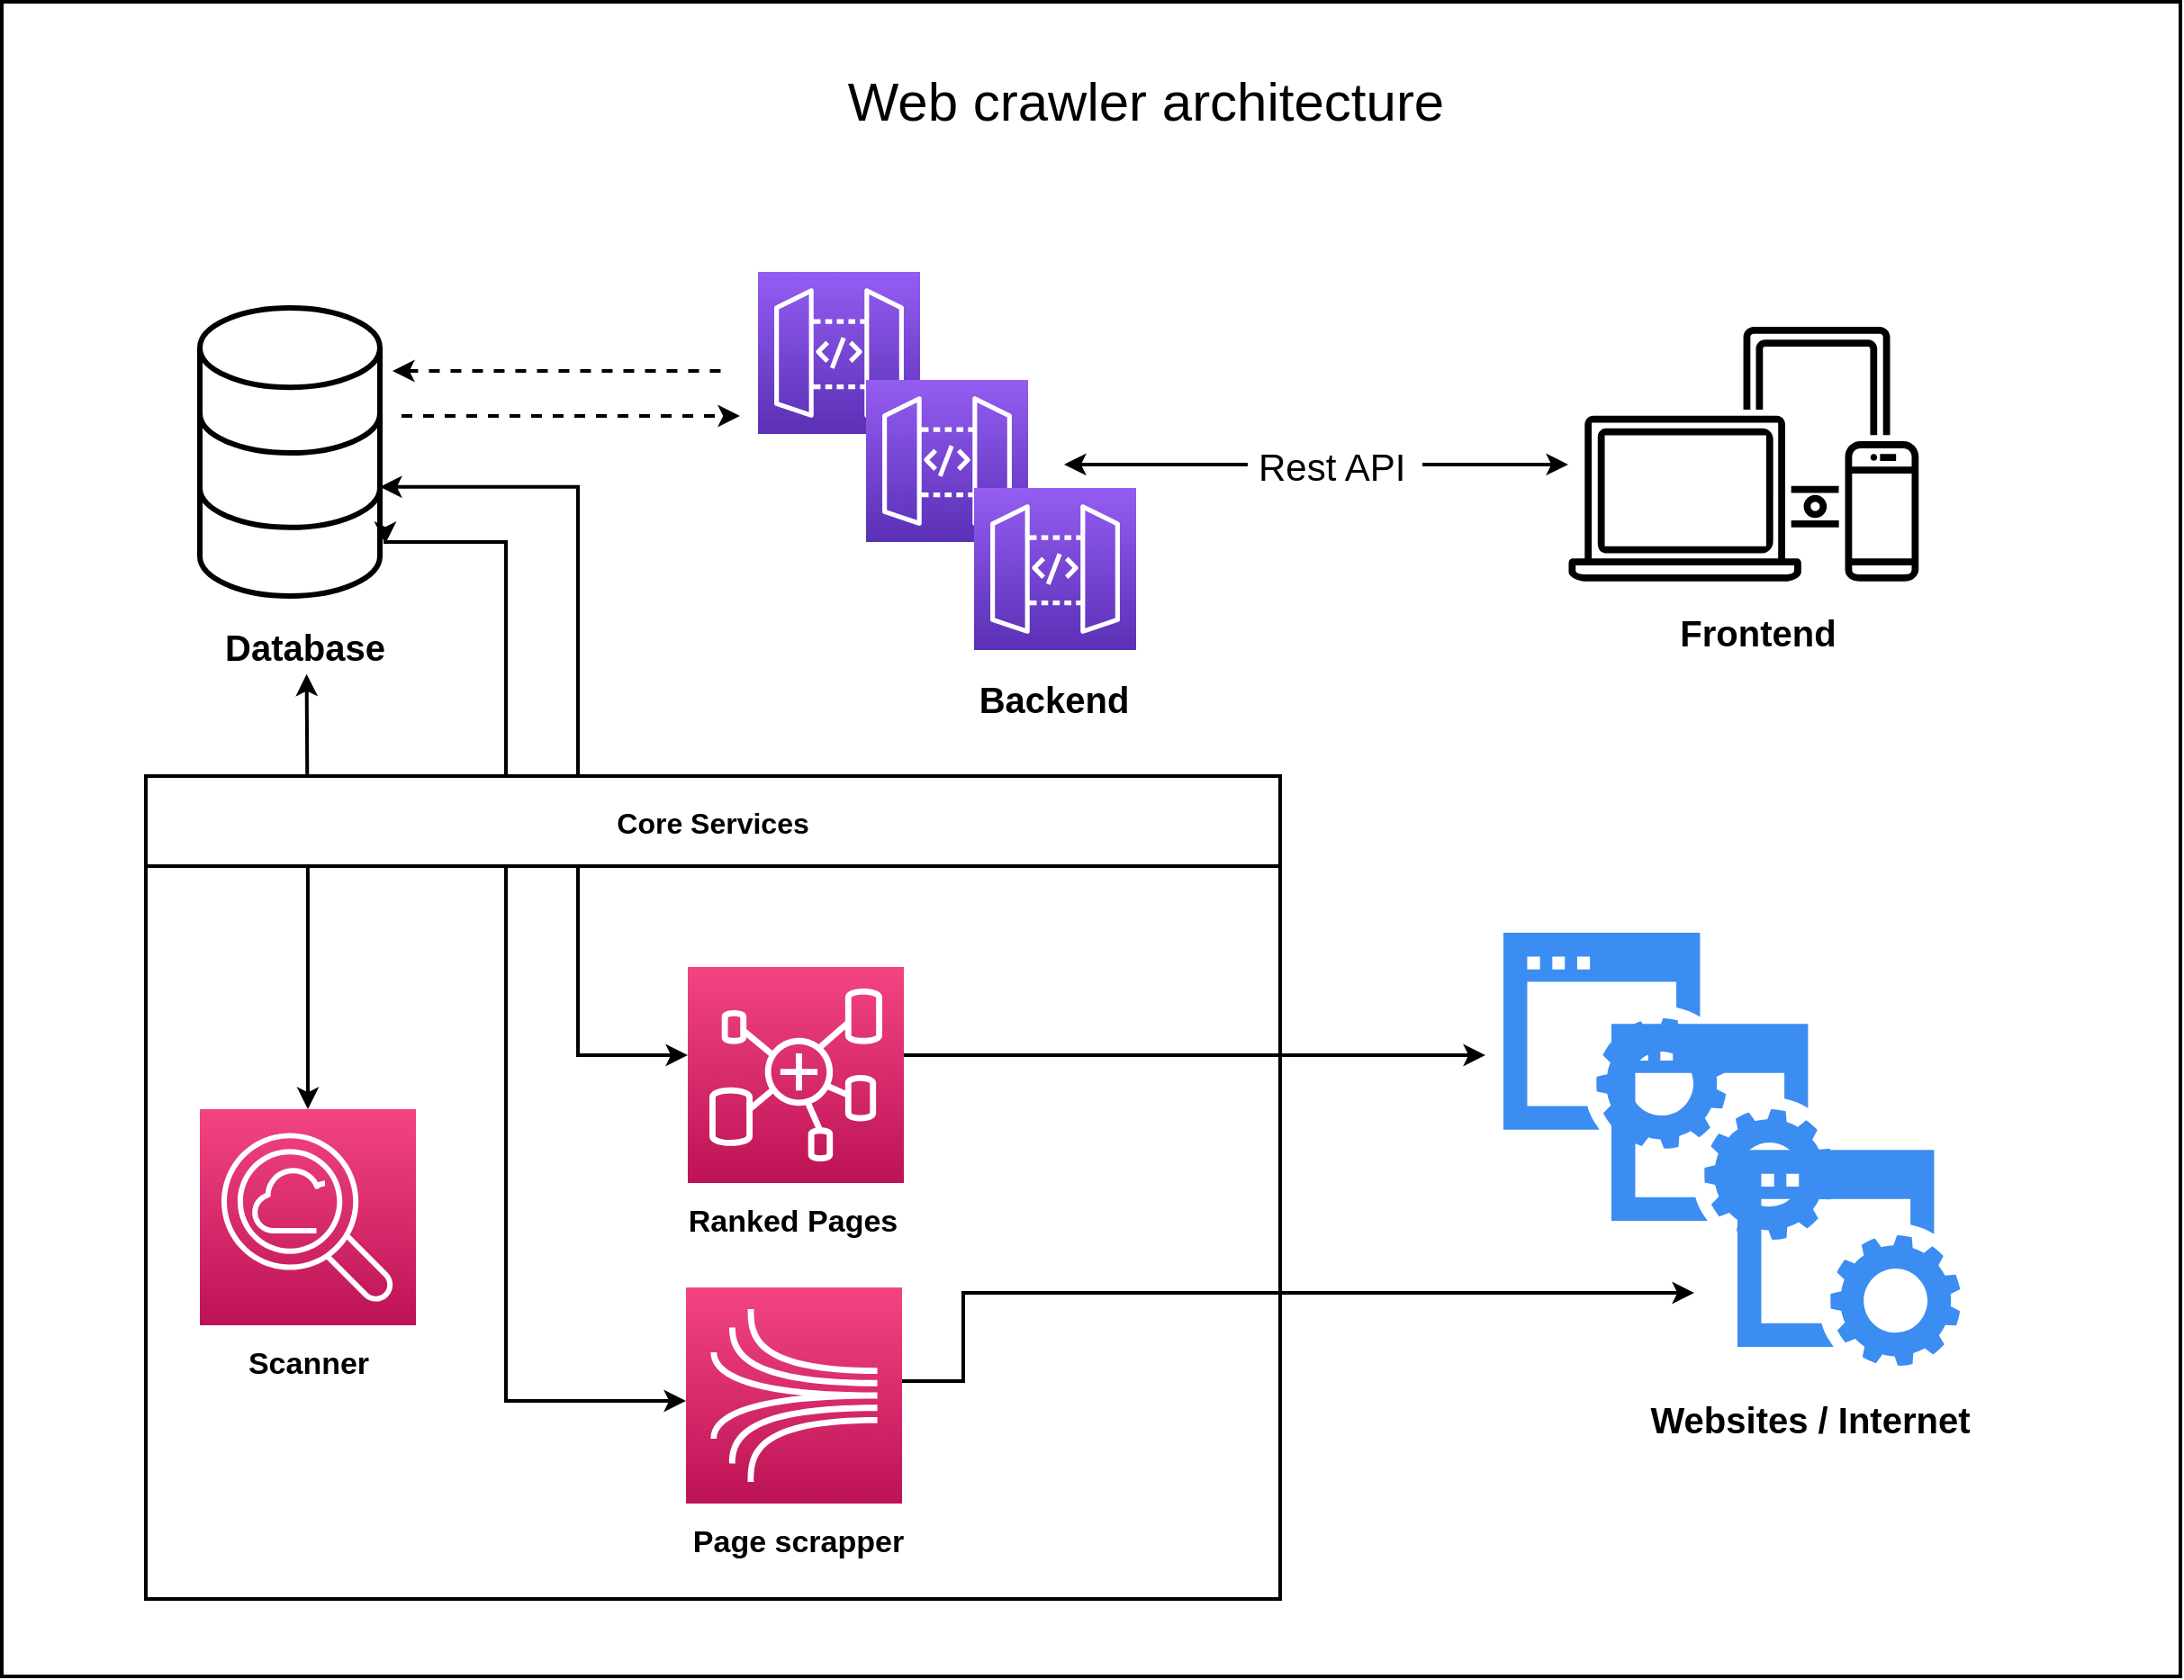 <mxfile version="14.7.8"><diagram id="HKNLBcz0OTgT9crNdWOi" name="Page-1"><mxGraphModel dx="2331" dy="1291" grid="1" gridSize="10" guides="0" tooltips="1" connect="1" arrows="1" fold="1" page="1" pageScale="1" pageWidth="4681" pageHeight="3300" background="none" math="0" shadow="0"><root><mxCell id="0"/><mxCell id="1" parent="0"/><mxCell id="-QrdbZI1YhKRBlcjV1Ha-45" style="edgeStyle=orthogonalEdgeStyle;rounded=0;orthogonalLoop=1;jettySize=auto;html=1;strokeWidth=2;startArrow=classic;startFill=1;" edge="1" parent="1"><mxGeometry relative="1" as="geometry"><mxPoint x="660" y="276.95" as="targetPoint"/><mxPoint x="940" y="276.95" as="sourcePoint"/></mxGeometry></mxCell><mxCell id="-QrdbZI1YhKRBlcjV1Ha-46" value="&lt;font style=&quot;font-size: 21px&quot;&gt;&amp;nbsp;Rest API&lt;/font&gt;&amp;nbsp;&amp;nbsp;&amp;nbsp; " style="edgeLabel;html=1;align=center;verticalAlign=middle;resizable=0;points=[];" vertex="1" connectable="0" parent="-QrdbZI1YhKRBlcjV1Ha-45"><mxGeometry x="0.143" y="1" relative="1" as="geometry"><mxPoint x="30" as="offset"/></mxGeometry></mxCell><mxCell id="-QrdbZI1YhKRBlcjV1Ha-37" value="" style="outlineConnect=0;dashed=0;verticalLabelPosition=bottom;verticalAlign=top;align=center;html=1;fontSize=12;fontStyle=0;aspect=fixed;shape=mxgraph.aws4.illustration_devices;pointerEvents=1;rounded=0;fillColor=#000000;strokeWidth=0;" vertex="1" parent="1"><mxGeometry x="940" y="200" width="194.38" height="141.9" as="geometry"/></mxCell><mxCell id="-QrdbZI1YhKRBlcjV1Ha-41" value="&lt;b&gt;&lt;font style=&quot;font-size: 20px&quot;&gt;Frontend&lt;/font&gt;&lt;/b&gt;" style="text;html=1;align=center;verticalAlign=middle;resizable=0;points=[];autosize=1;strokeColor=none;" vertex="1" parent="1"><mxGeometry x="995" y="360" width="100" height="20" as="geometry"/></mxCell><mxCell id="-QrdbZI1YhKRBlcjV1Ha-51" value="" style="points=[[0,0,0],[0.25,0,0],[0.5,0,0],[0.75,0,0],[1,0,0],[0,1,0],[0.25,1,0],[0.5,1,0],[0.75,1,0],[1,1,0],[0,0.25,0],[0,0.5,0],[0,0.75,0],[1,0.25,0],[1,0.5,0],[1,0.75,0]];outlineConnect=0;fontColor=#232F3E;gradientColor=#945DF2;gradientDirection=north;fillColor=#5A30B5;strokeColor=#ffffff;dashed=0;verticalLabelPosition=bottom;verticalAlign=top;align=center;html=1;fontSize=12;fontStyle=0;aspect=fixed;shape=mxgraph.aws4.resourceIcon;resIcon=mxgraph.aws4.api_gateway;rounded=0;" vertex="1" parent="1"><mxGeometry x="490" y="170" width="90" height="90" as="geometry"/></mxCell><mxCell id="-QrdbZI1YhKRBlcjV1Ha-52" value="" style="points=[[0,0,0],[0.25,0,0],[0.5,0,0],[0.75,0,0],[1,0,0],[0,1,0],[0.25,1,0],[0.5,1,0],[0.75,1,0],[1,1,0],[0,0.25,0],[0,0.5,0],[0,0.75,0],[1,0.25,0],[1,0.5,0],[1,0.75,0]];outlineConnect=0;fontColor=#232F3E;gradientColor=#945DF2;gradientDirection=north;fillColor=#5A30B5;strokeColor=#ffffff;dashed=0;verticalLabelPosition=bottom;verticalAlign=top;align=center;html=1;fontSize=12;fontStyle=0;aspect=fixed;shape=mxgraph.aws4.resourceIcon;resIcon=mxgraph.aws4.api_gateway;rounded=0;" vertex="1" parent="1"><mxGeometry x="550" y="230" width="90" height="90" as="geometry"/></mxCell><mxCell id="-QrdbZI1YhKRBlcjV1Ha-53" value="" style="points=[[0,0,0],[0.25,0,0],[0.5,0,0],[0.75,0,0],[1,0,0],[0,1,0],[0.25,1,0],[0.5,1,0],[0.75,1,0],[1,1,0],[0,0.25,0],[0,0.5,0],[0,0.75,0],[1,0.25,0],[1,0.5,0],[1,0.75,0]];outlineConnect=0;fontColor=#232F3E;gradientColor=#945DF2;gradientDirection=north;fillColor=#5A30B5;strokeColor=#ffffff;dashed=0;verticalLabelPosition=bottom;verticalAlign=top;align=center;html=1;fontSize=12;fontStyle=0;aspect=fixed;shape=mxgraph.aws4.resourceIcon;resIcon=mxgraph.aws4.api_gateway;rounded=0;" vertex="1" parent="1"><mxGeometry x="610" y="290" width="90" height="90" as="geometry"/></mxCell><mxCell id="-QrdbZI1YhKRBlcjV1Ha-55" value="&lt;b&gt;&lt;font style=&quot;font-size: 20px&quot;&gt;Backend&lt;/font&gt;&lt;/b&gt;" style="text;html=1;align=center;verticalAlign=middle;resizable=0;points=[];autosize=1;strokeColor=none;" vertex="1" parent="1"><mxGeometry x="604" y="397" width="100" height="20" as="geometry"/></mxCell><mxCell id="-QrdbZI1YhKRBlcjV1Ha-58" value="&lt;b&gt;&lt;font style=&quot;font-size: 20px&quot;&gt;Database&lt;/font&gt;&lt;/b&gt;" style="text;html=1;align=center;verticalAlign=middle;resizable=0;points=[];autosize=1;strokeColor=none;" vertex="1" parent="1"><mxGeometry x="188" y="368" width="100" height="20" as="geometry"/></mxCell><mxCell id="-QrdbZI1YhKRBlcjV1Ha-66" value="" style="html=1;verticalLabelPosition=bottom;align=center;labelBackgroundColor=#ffffff;verticalAlign=top;strokeWidth=3;shadow=0;dashed=0;shape=mxgraph.ios7.icons.data;rounded=0;fillColor=none;" vertex="1" parent="1"><mxGeometry x="180" y="190" width="100" height="160" as="geometry"/></mxCell><mxCell id="-QrdbZI1YhKRBlcjV1Ha-67" value="" style="endArrow=classic;html=1;strokeWidth=2;dashed=1;" edge="1" parent="1"><mxGeometry width="50" height="50" relative="1" as="geometry"><mxPoint x="292" y="250" as="sourcePoint"/><mxPoint x="480" y="250" as="targetPoint"/></mxGeometry></mxCell><mxCell id="-QrdbZI1YhKRBlcjV1Ha-68" value="" style="endArrow=none;html=1;startArrow=classic;startFill=1;endFill=0;strokeWidth=2;dashed=1;" edge="1" parent="1"><mxGeometry width="50" height="50" relative="1" as="geometry"><mxPoint x="287" y="225" as="sourcePoint"/><mxPoint x="473" y="225" as="targetPoint"/></mxGeometry></mxCell><mxCell id="-QrdbZI1YhKRBlcjV1Ha-90" style="edgeStyle=orthogonalEdgeStyle;rounded=0;orthogonalLoop=1;jettySize=auto;html=1;fontSize=16;startArrow=classic;startFill=1;endArrow=classic;endFill=1;strokeWidth=2;entryX=0.513;entryY=1.267;entryDx=0;entryDy=0;entryPerimeter=0;" edge="1" parent="1" source="-QrdbZI1YhKRBlcjV1Ha-72" target="-QrdbZI1YhKRBlcjV1Ha-58"><mxGeometry relative="1" as="geometry"><mxPoint x="240" y="410" as="targetPoint"/></mxGeometry></mxCell><mxCell id="-QrdbZI1YhKRBlcjV1Ha-72" value="" style="points=[[0,0,0],[0.25,0,0],[0.5,0,0],[0.75,0,0],[1,0,0],[0,1,0],[0.25,1,0],[0.5,1,0],[0.75,1,0],[1,1,0],[0,0.25,0],[0,0.5,0],[0,0.75,0],[1,0.25,0],[1,0.5,0],[1,0.75,0]];outlineConnect=0;fontColor=#232F3E;gradientDirection=north;strokeColor=#ffffff;dashed=0;verticalLabelPosition=bottom;verticalAlign=top;align=center;html=1;fontSize=12;fontStyle=0;aspect=fixed;shape=mxgraph.aws4.resourceIcon;resIcon=mxgraph.aws4.cloudsearch2;rounded=0;gradientColor=#F34482;fillColor=#BC1356;" vertex="1" parent="1"><mxGeometry x="180" y="635" width="120" height="120" as="geometry"/></mxCell><mxCell id="-QrdbZI1YhKRBlcjV1Ha-86" style="edgeStyle=orthogonalEdgeStyle;rounded=0;orthogonalLoop=1;jettySize=auto;html=1;startArrow=none;startFill=0;endArrow=classic;endFill=1;strokeWidth=2;" edge="1" parent="1" source="-QrdbZI1YhKRBlcjV1Ha-77"><mxGeometry relative="1" as="geometry"><mxPoint x="894" y="605" as="targetPoint"/><Array as="points"><mxPoint x="764" y="605"/><mxPoint x="764" y="605"/></Array></mxGeometry></mxCell><mxCell id="-QrdbZI1YhKRBlcjV1Ha-91" style="edgeStyle=orthogonalEdgeStyle;rounded=0;orthogonalLoop=1;jettySize=auto;html=1;fontSize=16;startArrow=classic;startFill=1;endArrow=classic;endFill=1;strokeWidth=2;entryX=1;entryY=0.69;entryDx=0;entryDy=0;entryPerimeter=0;" edge="1" parent="1"><mxGeometry relative="1" as="geometry"><mxPoint x="280" y="289.4" as="targetPoint"/><mxPoint x="451" y="605" as="sourcePoint"/><Array as="points"><mxPoint x="390" y="605"/><mxPoint x="390" y="289"/></Array></mxGeometry></mxCell><mxCell id="-QrdbZI1YhKRBlcjV1Ha-77" value="" style="points=[[0,0,0],[0.25,0,0],[0.5,0,0],[0.75,0,0],[1,0,0],[0,1,0],[0.25,1,0],[0.5,1,0],[0.75,1,0],[1,1,0],[0,0.25,0],[0,0.5,0],[0,0.75,0],[1,0.25,0],[1,0.5,0],[1,0.75,0]];outlineConnect=0;fontColor=#232F3E;gradientDirection=north;strokeColor=#ffffff;dashed=0;verticalLabelPosition=bottom;verticalAlign=top;align=center;html=1;fontSize=12;fontStyle=0;aspect=fixed;shape=mxgraph.aws4.resourceIcon;resIcon=mxgraph.aws4.glue_elastic_views;rounded=0;fillColor=#BC1356;gradientColor=#F34482;" vertex="1" parent="1"><mxGeometry x="451" y="556" width="120" height="120" as="geometry"/></mxCell><mxCell id="-QrdbZI1YhKRBlcjV1Ha-87" style="edgeStyle=orthogonalEdgeStyle;rounded=0;orthogonalLoop=1;jettySize=auto;html=1;startArrow=none;startFill=0;endArrow=classic;endFill=1;strokeWidth=2;" edge="1" parent="1" source="-QrdbZI1YhKRBlcjV1Ha-78"><mxGeometry relative="1" as="geometry"><mxPoint x="1010" y="737" as="targetPoint"/><Array as="points"><mxPoint x="604" y="786"/><mxPoint x="604" y="737"/></Array></mxGeometry></mxCell><mxCell id="-QrdbZI1YhKRBlcjV1Ha-92" style="edgeStyle=orthogonalEdgeStyle;rounded=0;orthogonalLoop=1;jettySize=auto;html=1;fontSize=16;startArrow=classic;startFill=1;endArrow=classic;endFill=1;strokeWidth=2;" edge="1" parent="1" source="-QrdbZI1YhKRBlcjV1Ha-78"><mxGeometry relative="1" as="geometry"><mxPoint x="283" y="321" as="targetPoint"/><Array as="points"><mxPoint x="350" y="797"/><mxPoint x="350" y="320"/></Array></mxGeometry></mxCell><mxCell id="-QrdbZI1YhKRBlcjV1Ha-78" value="" style="points=[[0,0,0],[0.25,0,0],[0.5,0,0],[0.75,0,0],[1,0,0],[0,1,0],[0.25,1,0],[0.5,1,0],[0.75,1,0],[1,1,0],[0,0.25,0],[0,0.5,0],[0,0.75,0],[1,0.25,0],[1,0.5,0],[1,0.75,0]];outlineConnect=0;fontColor=#232F3E;gradientDirection=north;strokeColor=#ffffff;dashed=0;verticalLabelPosition=bottom;verticalAlign=top;align=center;html=1;fontSize=12;fontStyle=0;aspect=fixed;shape=mxgraph.aws4.resourceIcon;resIcon=mxgraph.aws4.kinesis;rounded=0;fillColor=#BC1356;gradientColor=#F34482;" vertex="1" parent="1"><mxGeometry x="450" y="734" width="120" height="120" as="geometry"/></mxCell><mxCell id="-QrdbZI1YhKRBlcjV1Ha-79" value="&lt;b&gt;&lt;font style=&quot;font-size: 17px&quot;&gt;Page scrapper&lt;/font&gt;&lt;/b&gt;" style="text;html=1;align=center;verticalAlign=middle;resizable=0;points=[];autosize=1;strokeColor=none;" vertex="1" parent="1"><mxGeometry x="447" y="866" width="130" height="20" as="geometry"/></mxCell><mxCell id="-QrdbZI1YhKRBlcjV1Ha-80" value="&lt;b&gt;&lt;font style=&quot;font-size: 17px&quot;&gt;Ranked Pages&lt;/font&gt;&lt;/b&gt;" style="text;html=1;align=center;verticalAlign=middle;resizable=0;points=[];autosize=1;strokeColor=none;" vertex="1" parent="1"><mxGeometry x="444" y="688" width="130" height="20" as="geometry"/></mxCell><mxCell id="-QrdbZI1YhKRBlcjV1Ha-81" value="&lt;b&gt;&lt;font style=&quot;font-size: 17px&quot;&gt;Scanner&lt;/font&gt;&lt;/b&gt;" style="text;html=1;align=center;verticalAlign=middle;resizable=0;points=[];autosize=1;strokeColor=none;" vertex="1" parent="1"><mxGeometry x="200" y="767" width="80" height="20" as="geometry"/></mxCell><mxCell id="-QrdbZI1YhKRBlcjV1Ha-83" value="" style="html=1;aspect=fixed;strokeColor=none;shadow=0;align=center;verticalAlign=top;fillColor=#3B8DF1;shape=mxgraph.gcp2.website;rounded=0;" vertex="1" parent="1"><mxGeometry x="964" y="587.6" width="123.71" height="120" as="geometry"/></mxCell><mxCell id="-QrdbZI1YhKRBlcjV1Ha-84" value="" style="html=1;aspect=fixed;strokeColor=none;shadow=0;align=center;verticalAlign=top;fillColor=#3B8DF1;shape=mxgraph.gcp2.website;rounded=0;" vertex="1" parent="1"><mxGeometry x="1034" y="657.6" width="123.71" height="120" as="geometry"/></mxCell><mxCell id="-QrdbZI1YhKRBlcjV1Ha-85" value="" style="html=1;aspect=fixed;strokeColor=none;shadow=0;align=center;verticalAlign=top;fillColor=#3B8DF1;shape=mxgraph.gcp2.website;rounded=0;" vertex="1" parent="1"><mxGeometry x="904" y="537" width="123.71" height="120" as="geometry"/></mxCell><mxCell id="-QrdbZI1YhKRBlcjV1Ha-88" value="Core Services" style="swimlane;rounded=0;strokeWidth=2;fontSize=16;startSize=50;" vertex="1" parent="1"><mxGeometry x="150" y="450" width="630" height="457" as="geometry"/></mxCell><mxCell id="-QrdbZI1YhKRBlcjV1Ha-94" value="" style="shape=image;html=1;verticalAlign=top;verticalLabelPosition=bottom;labelBackgroundColor=#ffffff;imageAspect=0;aspect=fixed;image=https://cdn0.iconfinder.com/data/icons/social-media-2104/24/social_media_social_media_logo_docker-128.png;rounded=0;fontSize=16;strokeColor=#000000;strokeWidth=2;fillColor=#BC1356;gradientColor=#F34482;" vertex="1" parent="-QrdbZI1YhKRBlcjV1Ha-88"><mxGeometry x="550" y="60" width="58" height="58" as="geometry"/></mxCell><mxCell id="-QrdbZI1YhKRBlcjV1Ha-89" value="&lt;b&gt;&lt;font style=&quot;font-size: 20px&quot;&gt;Websites / Internet&lt;br&gt;&lt;/font&gt;&lt;/b&gt;" style="text;html=1;align=center;verticalAlign=middle;resizable=0;points=[];autosize=1;strokeColor=none;fontSize=14;" vertex="1" parent="1"><mxGeometry x="979" y="797" width="190" height="20" as="geometry"/></mxCell><mxCell id="-QrdbZI1YhKRBlcjV1Ha-95" value="" style="shape=image;html=1;verticalAlign=top;verticalLabelPosition=bottom;labelBackgroundColor=#ffffff;imageAspect=0;aspect=fixed;image=https://cdn0.iconfinder.com/data/icons/social-media-2104/24/social_media_social_media_logo_docker-128.png;rounded=0;fontSize=16;strokeColor=#000000;strokeWidth=2;fillColor=#BC1356;gradientColor=#F34482;" vertex="1" parent="1"><mxGeometry x="620" y="160" width="58" height="58" as="geometry"/></mxCell><mxCell id="-QrdbZI1YhKRBlcjV1Ha-96" value="&lt;font style=&quot;font-size: 30px&quot;&gt;Web crawler architecture&lt;/font&gt;" style="text;html=1;align=center;verticalAlign=middle;resizable=0;points=[];autosize=1;strokeColor=none;fontSize=16;" vertex="1" parent="1"><mxGeometry x="530" y="60" width="350" height="30" as="geometry"/></mxCell><mxCell id="-QrdbZI1YhKRBlcjV1Ha-97" value="" style="rounded=0;whiteSpace=wrap;html=1;fontSize=16;strokeColor=#000000;strokeWidth=2;fillColor=none;" vertex="1" parent="1"><mxGeometry x="70" y="20" width="1210" height="930" as="geometry"/></mxCell></root></mxGraphModel></diagram></mxfile>